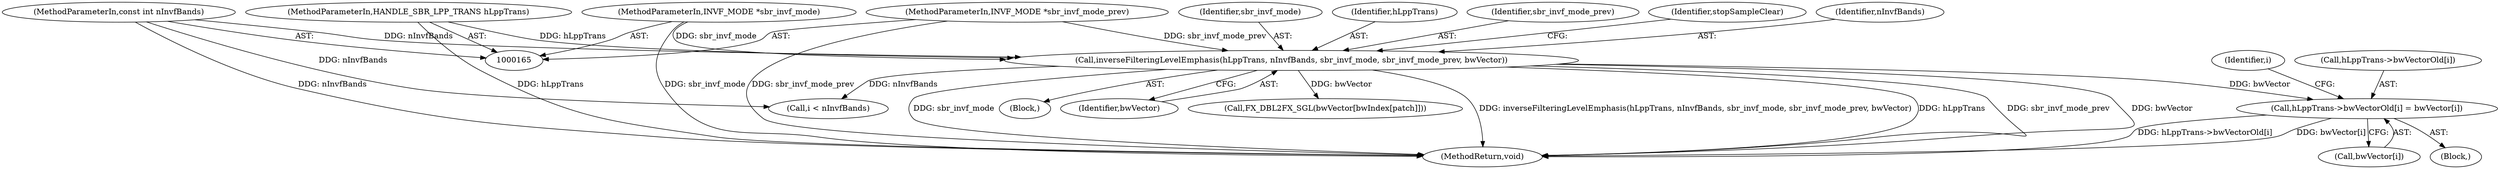 digraph "0_Android_8e3be529372892e20ccf196809bc73276c822189@array" {
"1002004" [label="(Call,hLppTrans->bwVectorOld[i] = bwVector[i])"];
"1000259" [label="(Call,inverseFilteringLevelEmphasis(hLppTrans, nInvfBands, sbr_invf_mode, sbr_invf_mode_prev, bwVector))"];
"1000166" [label="(MethodParameterIn,HANDLE_SBR_LPP_TRANS hLppTrans)"];
"1000175" [label="(MethodParameterIn,const int nInvfBands)"];
"1000176" [label="(MethodParameterIn,INVF_MODE *sbr_invf_mode)"];
"1000177" [label="(MethodParameterIn,INVF_MODE *sbr_invf_mode_prev)"];
"1000262" [label="(Identifier,sbr_invf_mode)"];
"1000177" [label="(MethodParameterIn,INVF_MODE *sbr_invf_mode_prev)"];
"1002002" [label="(Identifier,i)"];
"1002010" [label="(Call,bwVector[i])"];
"1000260" [label="(Identifier,hLppTrans)"];
"1001998" [label="(Call,i < nInvfBands)"];
"1001662" [label="(Call,FX_DBL2FX_SGL(bwVector[bwIndex[patch]]))"];
"1002005" [label="(Call,hLppTrans->bwVectorOld[i])"];
"1002020" [label="(MethodReturn,void)"];
"1000263" [label="(Identifier,sbr_invf_mode_prev)"];
"1000176" [label="(MethodParameterIn,INVF_MODE *sbr_invf_mode)"];
"1000266" [label="(Identifier,stopSampleClear)"];
"1000175" [label="(MethodParameterIn,const int nInvfBands)"];
"1002003" [label="(Block,)"];
"1000259" [label="(Call,inverseFilteringLevelEmphasis(hLppTrans, nInvfBands, sbr_invf_mode, sbr_invf_mode_prev, bwVector))"];
"1002004" [label="(Call,hLppTrans->bwVectorOld[i] = bwVector[i])"];
"1000166" [label="(MethodParameterIn,HANDLE_SBR_LPP_TRANS hLppTrans)"];
"1000178" [label="(Block,)"];
"1000264" [label="(Identifier,bwVector)"];
"1000261" [label="(Identifier,nInvfBands)"];
"1002004" -> "1002003"  [label="AST: "];
"1002004" -> "1002010"  [label="CFG: "];
"1002005" -> "1002004"  [label="AST: "];
"1002010" -> "1002004"  [label="AST: "];
"1002002" -> "1002004"  [label="CFG: "];
"1002004" -> "1002020"  [label="DDG: bwVector[i]"];
"1002004" -> "1002020"  [label="DDG: hLppTrans->bwVectorOld[i]"];
"1000259" -> "1002004"  [label="DDG: bwVector"];
"1000259" -> "1000178"  [label="AST: "];
"1000259" -> "1000264"  [label="CFG: "];
"1000260" -> "1000259"  [label="AST: "];
"1000261" -> "1000259"  [label="AST: "];
"1000262" -> "1000259"  [label="AST: "];
"1000263" -> "1000259"  [label="AST: "];
"1000264" -> "1000259"  [label="AST: "];
"1000266" -> "1000259"  [label="CFG: "];
"1000259" -> "1002020"  [label="DDG: inverseFilteringLevelEmphasis(hLppTrans, nInvfBands, sbr_invf_mode, sbr_invf_mode_prev, bwVector)"];
"1000259" -> "1002020"  [label="DDG: hLppTrans"];
"1000259" -> "1002020"  [label="DDG: sbr_invf_mode_prev"];
"1000259" -> "1002020"  [label="DDG: bwVector"];
"1000259" -> "1002020"  [label="DDG: sbr_invf_mode"];
"1000166" -> "1000259"  [label="DDG: hLppTrans"];
"1000175" -> "1000259"  [label="DDG: nInvfBands"];
"1000176" -> "1000259"  [label="DDG: sbr_invf_mode"];
"1000177" -> "1000259"  [label="DDG: sbr_invf_mode_prev"];
"1000259" -> "1001662"  [label="DDG: bwVector"];
"1000259" -> "1001998"  [label="DDG: nInvfBands"];
"1000166" -> "1000165"  [label="AST: "];
"1000166" -> "1002020"  [label="DDG: hLppTrans"];
"1000175" -> "1000165"  [label="AST: "];
"1000175" -> "1002020"  [label="DDG: nInvfBands"];
"1000175" -> "1001998"  [label="DDG: nInvfBands"];
"1000176" -> "1000165"  [label="AST: "];
"1000176" -> "1002020"  [label="DDG: sbr_invf_mode"];
"1000177" -> "1000165"  [label="AST: "];
"1000177" -> "1002020"  [label="DDG: sbr_invf_mode_prev"];
}
